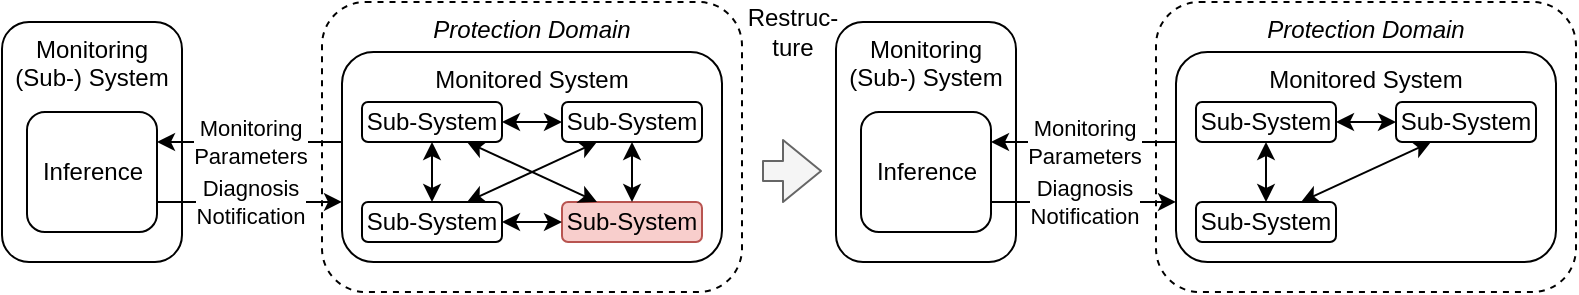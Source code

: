 <mxfile version="13.0.9" type="device"><diagram id="eI8qTv_xilG7WhjtvAVA" name="Page-1"><mxGraphModel dx="786" dy="442" grid="1" gridSize="10" guides="1" tooltips="1" connect="1" arrows="1" fold="1" page="1" pageScale="1" pageWidth="827" pageHeight="1169" math="0" shadow="0"><root><mxCell id="0"/><mxCell id="1" parent="0"/><mxCell id="GT_qpiZwt0h4dD1-v4e6-1" value="&lt;i&gt;Protection Domain&lt;/i&gt;" style="rounded=1;whiteSpace=wrap;html=1;dashed=1;verticalAlign=top;" parent="1" vertex="1"><mxGeometry x="200" y="110" width="210" height="145" as="geometry"/></mxCell><mxCell id="xZWoN5bpG_jSXDX9d5QY-1" value="Monitoring&lt;br&gt;(Sub-) System" style="rounded=1;whiteSpace=wrap;html=1;verticalAlign=top;" parent="1" vertex="1"><mxGeometry x="40" y="120" width="90" height="120" as="geometry"/></mxCell><mxCell id="xZWoN5bpG_jSXDX9d5QY-2" value="Monitored System" style="rounded=1;whiteSpace=wrap;html=1;verticalAlign=top;" parent="1" vertex="1"><mxGeometry x="210" y="135" width="190" height="105" as="geometry"/></mxCell><mxCell id="xZWoN5bpG_jSXDX9d5QY-5" value="Monitoring&lt;br&gt;Parameters" style="endArrow=none;startArrow=classic;html=1;exitX=1;exitY=0.25;exitDx=0;exitDy=0;endFill=0;entryX=0;entryY=0.429;entryDx=0;entryDy=0;entryPerimeter=0;" parent="1" source="_32_qKbUYgjXwCjlhU-l-3" target="xZWoN5bpG_jSXDX9d5QY-2" edge="1"><mxGeometry width="50" height="50" relative="1" as="geometry"><mxPoint x="110" y="270" as="sourcePoint"/><mxPoint x="180" y="150" as="targetPoint"/></mxGeometry></mxCell><mxCell id="_32_qKbUYgjXwCjlhU-l-3" value="Inference" style="rounded=1;whiteSpace=wrap;html=1;" parent="1" vertex="1"><mxGeometry x="52.5" y="165" width="65" height="60" as="geometry"/></mxCell><mxCell id="_32_qKbUYgjXwCjlhU-l-16" value="Diagnosis&lt;br&gt;Notification" style="endArrow=classic;html=1;entryX=0;entryY=0.695;entryDx=0;entryDy=0;entryPerimeter=0;" parent="1" edge="1"><mxGeometry width="50" height="50" relative="1" as="geometry"><mxPoint x="118" y="210" as="sourcePoint"/><mxPoint x="210" y="209.975" as="targetPoint"/></mxGeometry></mxCell><mxCell id="R-KsJYjM3sS9whfSYoPZ-1" value="Sub-System" style="rounded=1;whiteSpace=wrap;html=1;" vertex="1" parent="1"><mxGeometry x="220" y="160" width="70" height="20" as="geometry"/></mxCell><mxCell id="R-KsJYjM3sS9whfSYoPZ-2" value="Sub-System" style="rounded=1;whiteSpace=wrap;html=1;" vertex="1" parent="1"><mxGeometry x="320" y="160" width="70" height="20" as="geometry"/></mxCell><mxCell id="R-KsJYjM3sS9whfSYoPZ-3" value="Sub-System" style="rounded=1;whiteSpace=wrap;html=1;" vertex="1" parent="1"><mxGeometry x="220" y="210" width="70" height="20" as="geometry"/></mxCell><mxCell id="R-KsJYjM3sS9whfSYoPZ-4" value="Sub-System" style="rounded=1;whiteSpace=wrap;html=1;labelBackgroundColor=none;fillColor=#f8cecc;strokeColor=#b85450;" vertex="1" parent="1"><mxGeometry x="320" y="210" width="70" height="20" as="geometry"/></mxCell><mxCell id="R-KsJYjM3sS9whfSYoPZ-5" value="" style="endArrow=classic;startArrow=classic;html=1;entryX=0.5;entryY=1;entryDx=0;entryDy=0;exitX=0.5;exitY=0;exitDx=0;exitDy=0;" edge="1" parent="1" source="R-KsJYjM3sS9whfSYoPZ-3" target="R-KsJYjM3sS9whfSYoPZ-1"><mxGeometry width="50" height="50" relative="1" as="geometry"><mxPoint x="460" y="300" as="sourcePoint"/><mxPoint x="510" y="250" as="targetPoint"/></mxGeometry></mxCell><mxCell id="R-KsJYjM3sS9whfSYoPZ-6" value="" style="endArrow=classic;startArrow=classic;html=1;entryX=0.5;entryY=1;entryDx=0;entryDy=0;" edge="1" parent="1" source="R-KsJYjM3sS9whfSYoPZ-4" target="R-KsJYjM3sS9whfSYoPZ-2"><mxGeometry width="50" height="50" relative="1" as="geometry"><mxPoint x="255" y="250" as="sourcePoint"/><mxPoint x="255" y="200" as="targetPoint"/></mxGeometry></mxCell><mxCell id="R-KsJYjM3sS9whfSYoPZ-7" value="" style="endArrow=classic;startArrow=classic;html=1;exitX=0.75;exitY=0;exitDx=0;exitDy=0;entryX=0.25;entryY=1;entryDx=0;entryDy=0;" edge="1" parent="1" source="R-KsJYjM3sS9whfSYoPZ-3" target="R-KsJYjM3sS9whfSYoPZ-2"><mxGeometry width="50" height="50" relative="1" as="geometry"><mxPoint x="460" y="300" as="sourcePoint"/><mxPoint x="510" y="250" as="targetPoint"/></mxGeometry></mxCell><mxCell id="R-KsJYjM3sS9whfSYoPZ-8" value="" style="endArrow=classic;startArrow=classic;html=1;exitX=0.75;exitY=1;exitDx=0;exitDy=0;entryX=0.25;entryY=0;entryDx=0;entryDy=0;" edge="1" parent="1" source="R-KsJYjM3sS9whfSYoPZ-1" target="R-KsJYjM3sS9whfSYoPZ-4"><mxGeometry width="50" height="50" relative="1" as="geometry"><mxPoint x="460" y="300" as="sourcePoint"/><mxPoint x="510" y="250" as="targetPoint"/></mxGeometry></mxCell><mxCell id="R-KsJYjM3sS9whfSYoPZ-9" value="" style="endArrow=classic;startArrow=classic;html=1;exitX=1;exitY=0.5;exitDx=0;exitDy=0;entryX=0;entryY=0.5;entryDx=0;entryDy=0;" edge="1" parent="1" source="R-KsJYjM3sS9whfSYoPZ-3" target="R-KsJYjM3sS9whfSYoPZ-4"><mxGeometry width="50" height="50" relative="1" as="geometry"><mxPoint x="460" y="300" as="sourcePoint"/><mxPoint x="330" y="255" as="targetPoint"/></mxGeometry></mxCell><mxCell id="R-KsJYjM3sS9whfSYoPZ-10" value="" style="endArrow=classic;startArrow=classic;html=1;exitX=1;exitY=0.5;exitDx=0;exitDy=0;" edge="1" parent="1" source="R-KsJYjM3sS9whfSYoPZ-1" target="R-KsJYjM3sS9whfSYoPZ-2"><mxGeometry width="50" height="50" relative="1" as="geometry"><mxPoint x="460" y="300" as="sourcePoint"/><mxPoint x="510" y="250" as="targetPoint"/></mxGeometry></mxCell><mxCell id="R-KsJYjM3sS9whfSYoPZ-15" value="" style="shape=flexArrow;endArrow=classic;html=1;fillColor=#f5f5f5;strokeColor=#666666;" edge="1" parent="1"><mxGeometry width="50" height="50" relative="1" as="geometry"><mxPoint x="420" y="194.5" as="sourcePoint"/><mxPoint x="450" y="194.5" as="targetPoint"/></mxGeometry></mxCell><mxCell id="R-KsJYjM3sS9whfSYoPZ-16" value="&lt;i&gt;Protection Domain&lt;/i&gt;" style="rounded=1;whiteSpace=wrap;html=1;dashed=1;verticalAlign=top;" vertex="1" parent="1"><mxGeometry x="617" y="110" width="210" height="145" as="geometry"/></mxCell><mxCell id="R-KsJYjM3sS9whfSYoPZ-17" value="Monitoring&lt;br&gt;(Sub-) System" style="rounded=1;whiteSpace=wrap;html=1;verticalAlign=top;" vertex="1" parent="1"><mxGeometry x="457" y="120" width="90" height="120" as="geometry"/></mxCell><mxCell id="R-KsJYjM3sS9whfSYoPZ-18" value="Monitored System" style="rounded=1;whiteSpace=wrap;html=1;verticalAlign=top;" vertex="1" parent="1"><mxGeometry x="627" y="135" width="190" height="105" as="geometry"/></mxCell><mxCell id="R-KsJYjM3sS9whfSYoPZ-19" value="Monitoring&lt;br&gt;Parameters" style="endArrow=none;startArrow=classic;html=1;exitX=1;exitY=0.25;exitDx=0;exitDy=0;endFill=0;entryX=0;entryY=0.429;entryDx=0;entryDy=0;entryPerimeter=0;" edge="1" parent="1" source="R-KsJYjM3sS9whfSYoPZ-20" target="R-KsJYjM3sS9whfSYoPZ-18"><mxGeometry width="50" height="50" relative="1" as="geometry"><mxPoint x="527" y="270" as="sourcePoint"/><mxPoint x="597" y="150" as="targetPoint"/></mxGeometry></mxCell><mxCell id="R-KsJYjM3sS9whfSYoPZ-20" value="Inference" style="rounded=1;whiteSpace=wrap;html=1;" vertex="1" parent="1"><mxGeometry x="469.5" y="165" width="65" height="60" as="geometry"/></mxCell><mxCell id="R-KsJYjM3sS9whfSYoPZ-21" value="Diagnosis&lt;br&gt;Notification" style="endArrow=classic;html=1;entryX=0;entryY=0.695;entryDx=0;entryDy=0;entryPerimeter=0;" edge="1" parent="1"><mxGeometry width="50" height="50" relative="1" as="geometry"><mxPoint x="535" y="210" as="sourcePoint"/><mxPoint x="627" y="209.975" as="targetPoint"/></mxGeometry></mxCell><mxCell id="R-KsJYjM3sS9whfSYoPZ-22" value="Sub-System" style="rounded=1;whiteSpace=wrap;html=1;" vertex="1" parent="1"><mxGeometry x="637" y="160" width="70" height="20" as="geometry"/></mxCell><mxCell id="R-KsJYjM3sS9whfSYoPZ-23" value="Sub-System" style="rounded=1;whiteSpace=wrap;html=1;" vertex="1" parent="1"><mxGeometry x="737" y="160" width="70" height="20" as="geometry"/></mxCell><mxCell id="R-KsJYjM3sS9whfSYoPZ-24" value="Sub-System" style="rounded=1;whiteSpace=wrap;html=1;" vertex="1" parent="1"><mxGeometry x="637" y="210" width="70" height="20" as="geometry"/></mxCell><mxCell id="R-KsJYjM3sS9whfSYoPZ-26" value="" style="endArrow=classic;startArrow=classic;html=1;entryX=0.5;entryY=1;entryDx=0;entryDy=0;exitX=0.5;exitY=0;exitDx=0;exitDy=0;" edge="1" parent="1" source="R-KsJYjM3sS9whfSYoPZ-24" target="R-KsJYjM3sS9whfSYoPZ-22"><mxGeometry width="50" height="50" relative="1" as="geometry"><mxPoint x="877" y="300" as="sourcePoint"/><mxPoint x="927" y="250" as="targetPoint"/></mxGeometry></mxCell><mxCell id="R-KsJYjM3sS9whfSYoPZ-28" value="" style="endArrow=classic;startArrow=classic;html=1;exitX=0.75;exitY=0;exitDx=0;exitDy=0;entryX=0.25;entryY=1;entryDx=0;entryDy=0;" edge="1" parent="1" source="R-KsJYjM3sS9whfSYoPZ-24" target="R-KsJYjM3sS9whfSYoPZ-23"><mxGeometry width="50" height="50" relative="1" as="geometry"><mxPoint x="877" y="300" as="sourcePoint"/><mxPoint x="927" y="250" as="targetPoint"/></mxGeometry></mxCell><mxCell id="R-KsJYjM3sS9whfSYoPZ-31" value="" style="endArrow=classic;startArrow=classic;html=1;exitX=1;exitY=0.5;exitDx=0;exitDy=0;" edge="1" parent="1" source="R-KsJYjM3sS9whfSYoPZ-22" target="R-KsJYjM3sS9whfSYoPZ-23"><mxGeometry width="50" height="50" relative="1" as="geometry"><mxPoint x="877" y="300" as="sourcePoint"/><mxPoint x="927" y="250" as="targetPoint"/></mxGeometry></mxCell><mxCell id="R-KsJYjM3sS9whfSYoPZ-35" value="Restruc-&lt;br&gt;ture" style="text;html=1;align=center;verticalAlign=middle;resizable=0;points=[];autosize=1;" vertex="1" parent="1"><mxGeometry x="405" y="110" width="60" height="30" as="geometry"/></mxCell><mxCell id="R-KsJYjM3sS9whfSYoPZ-38" value="" style="shape=image;html=1;verticalAlign=top;verticalLabelPosition=bottom;labelBackgroundColor=#ffffff;imageAspect=0;aspect=fixed;image=https://cdn1.iconfinder.com/data/icons/iconnice-vector-icon/31/Vector-icons_86-128.png" vertex="1" parent="1"><mxGeometry x="420" y="140" width="30" height="30" as="geometry"/></mxCell></root></mxGraphModel></diagram></mxfile>
